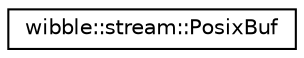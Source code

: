 digraph G
{
  edge [fontname="Helvetica",fontsize="10",labelfontname="Helvetica",labelfontsize="10"];
  node [fontname="Helvetica",fontsize="10",shape=record];
  rankdir="LR";
  Node1 [label="wibble::stream::PosixBuf",height=0.2,width=0.4,color="black", fillcolor="white", style="filled",URL="$classwibble_1_1stream_1_1PosixBuf.html"];
}
